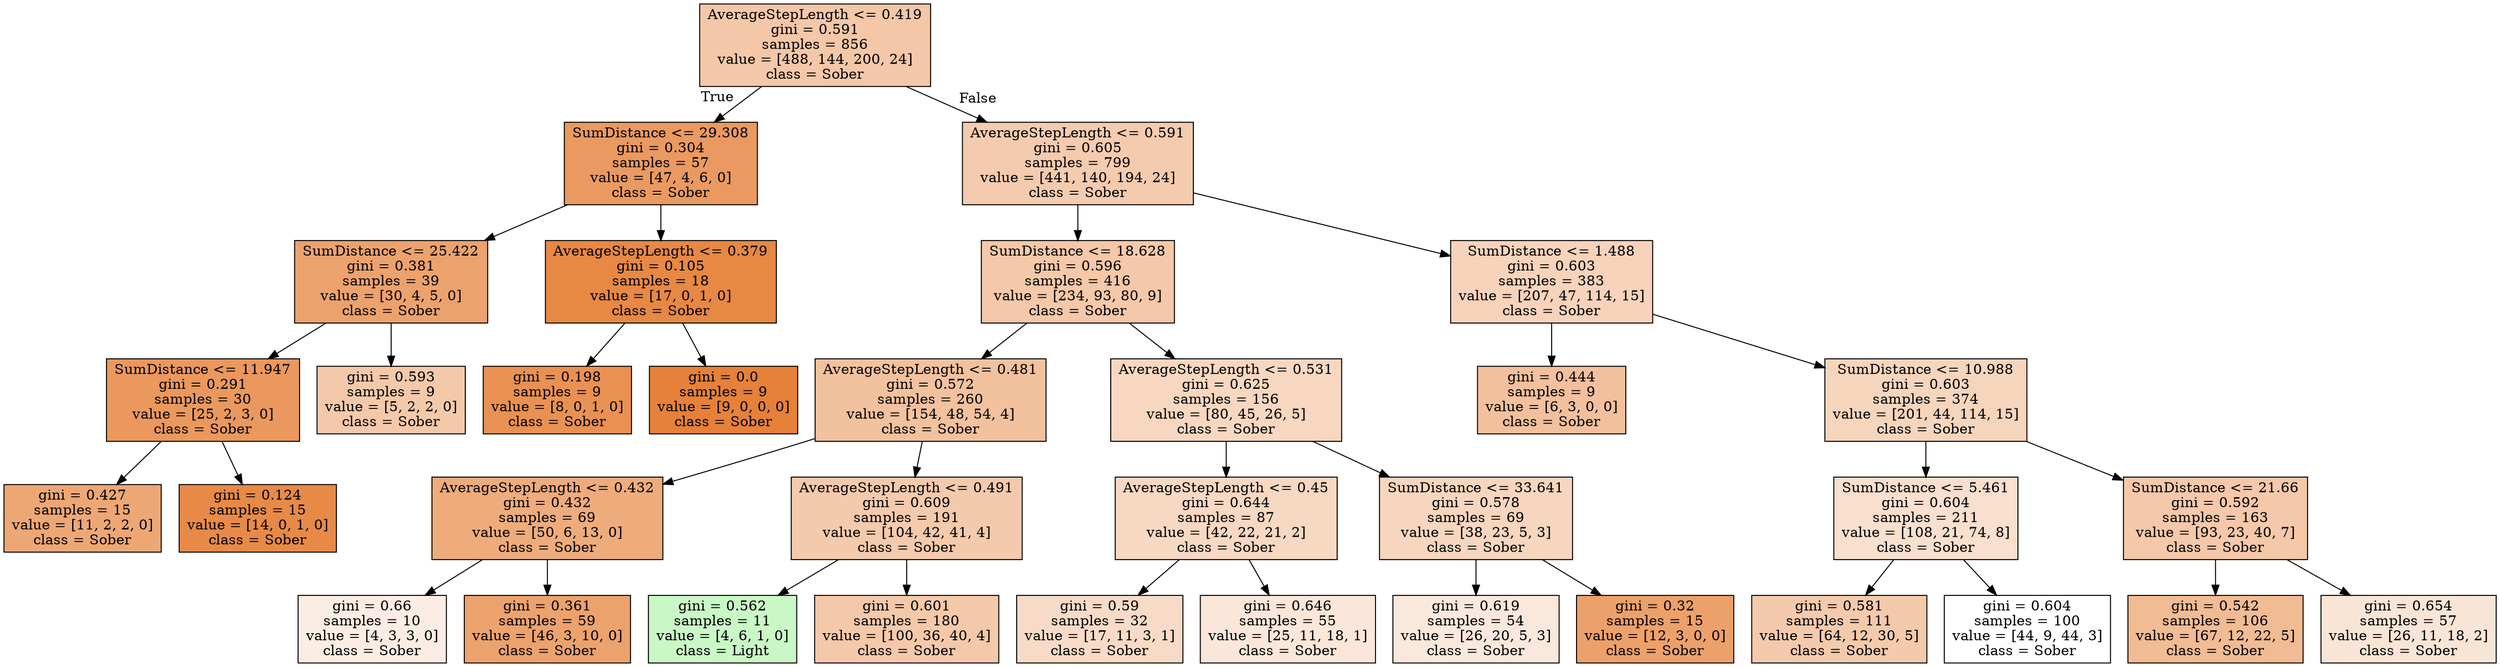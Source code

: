digraph Tree {
node [shape=box, style="filled", color="black"] ;
0 [label="AverageStepLength <= 0.419\ngini = 0.591\nsamples = 856\nvalue = [488, 144, 200, 24]\nclass = Sober", fillcolor="#e5813970"] ;
1 [label="SumDistance <= 29.308\ngini = 0.304\nsamples = 57\nvalue = [47, 4, 6, 0]\nclass = Sober", fillcolor="#e58139cd"] ;
0 -> 1 [labeldistance=2.5, labelangle=45, headlabel="True"] ;
2 [label="SumDistance <= 25.422\ngini = 0.381\nsamples = 39\nvalue = [30, 4, 5, 0]\nclass = Sober", fillcolor="#e58139bc"] ;
1 -> 2 ;
3 [label="SumDistance <= 11.947\ngini = 0.291\nsamples = 30\nvalue = [25, 2, 3, 0]\nclass = Sober", fillcolor="#e58139d0"] ;
2 -> 3 ;
4 [label="gini = 0.427\nsamples = 15\nvalue = [11, 2, 2, 0]\nclass = Sober", fillcolor="#e58139b1"] ;
3 -> 4 ;
5 [label="gini = 0.124\nsamples = 15\nvalue = [14, 0, 1, 0]\nclass = Sober", fillcolor="#e58139ed"] ;
3 -> 5 ;
6 [label="gini = 0.593\nsamples = 9\nvalue = [5, 2, 2, 0]\nclass = Sober", fillcolor="#e581396d"] ;
2 -> 6 ;
7 [label="AverageStepLength <= 0.379\ngini = 0.105\nsamples = 18\nvalue = [17, 0, 1, 0]\nclass = Sober", fillcolor="#e58139f0"] ;
1 -> 7 ;
8 [label="gini = 0.198\nsamples = 9\nvalue = [8, 0, 1, 0]\nclass = Sober", fillcolor="#e58139df"] ;
7 -> 8 ;
9 [label="gini = 0.0\nsamples = 9\nvalue = [9, 0, 0, 0]\nclass = Sober", fillcolor="#e58139ff"] ;
7 -> 9 ;
10 [label="AverageStepLength <= 0.591\ngini = 0.605\nsamples = 799\nvalue = [441, 140, 194, 24]\nclass = Sober", fillcolor="#e5813968"] ;
0 -> 10 [labeldistance=2.5, labelangle=-45, headlabel="False"] ;
11 [label="SumDistance <= 18.628\ngini = 0.596\nsamples = 416\nvalue = [234, 93, 80, 9]\nclass = Sober", fillcolor="#e581396f"] ;
10 -> 11 ;
12 [label="AverageStepLength <= 0.481\ngini = 0.572\nsamples = 260\nvalue = [154, 48, 54, 4]\nclass = Sober", fillcolor="#e581397c"] ;
11 -> 12 ;
13 [label="AverageStepLength <= 0.432\ngini = 0.432\nsamples = 69\nvalue = [50, 6, 13, 0]\nclass = Sober", fillcolor="#e58139a8"] ;
12 -> 13 ;
14 [label="gini = 0.66\nsamples = 10\nvalue = [4, 3, 3, 0]\nclass = Sober", fillcolor="#e5813924"] ;
13 -> 14 ;
15 [label="gini = 0.361\nsamples = 59\nvalue = [46, 3, 10, 0]\nclass = Sober", fillcolor="#e58139bb"] ;
13 -> 15 ;
16 [label="AverageStepLength <= 0.491\ngini = 0.609\nsamples = 191\nvalue = [104, 42, 41, 4]\nclass = Sober", fillcolor="#e581396a"] ;
12 -> 16 ;
17 [label="gini = 0.562\nsamples = 11\nvalue = [4, 6, 1, 0]\nclass = Light", fillcolor="#47e53949"] ;
16 -> 17 ;
18 [label="gini = 0.601\nsamples = 180\nvalue = [100, 36, 40, 4]\nclass = Sober", fillcolor="#e581396d"] ;
16 -> 18 ;
19 [label="AverageStepLength <= 0.531\ngini = 0.625\nsamples = 156\nvalue = [80, 45, 26, 5]\nclass = Sober", fillcolor="#e5813950"] ;
11 -> 19 ;
20 [label="AverageStepLength <= 0.45\ngini = 0.644\nsamples = 87\nvalue = [42, 22, 21, 2]\nclass = Sober", fillcolor="#e581394e"] ;
19 -> 20 ;
21 [label="gini = 0.59\nsamples = 32\nvalue = [17, 11, 3, 1]\nclass = Sober", fillcolor="#e5813949"] ;
20 -> 21 ;
22 [label="gini = 0.646\nsamples = 55\nvalue = [25, 11, 18, 1]\nclass = Sober", fillcolor="#e5813930"] ;
20 -> 22 ;
23 [label="SumDistance <= 33.641\ngini = 0.578\nsamples = 69\nvalue = [38, 23, 5, 3]\nclass = Sober", fillcolor="#e5813953"] ;
19 -> 23 ;
24 [label="gini = 0.619\nsamples = 54\nvalue = [26, 20, 5, 3]\nclass = Sober", fillcolor="#e581392d"] ;
23 -> 24 ;
25 [label="gini = 0.32\nsamples = 15\nvalue = [12, 3, 0, 0]\nclass = Sober", fillcolor="#e58139bf"] ;
23 -> 25 ;
26 [label="SumDistance <= 1.488\ngini = 0.603\nsamples = 383\nvalue = [207, 47, 114, 15]\nclass = Sober", fillcolor="#e5813958"] ;
10 -> 26 ;
27 [label="gini = 0.444\nsamples = 9\nvalue = [6, 3, 0, 0]\nclass = Sober", fillcolor="#e581397f"] ;
26 -> 27 ;
28 [label="SumDistance <= 10.988\ngini = 0.603\nsamples = 374\nvalue = [201, 44, 114, 15]\nclass = Sober", fillcolor="#e5813955"] ;
26 -> 28 ;
29 [label="SumDistance <= 5.461\ngini = 0.604\nsamples = 211\nvalue = [108, 21, 74, 8]\nclass = Sober", fillcolor="#e581393f"] ;
28 -> 29 ;
30 [label="gini = 0.581\nsamples = 111\nvalue = [64, 12, 30, 5]\nclass = Sober", fillcolor="#e581396b"] ;
29 -> 30 ;
31 [label="gini = 0.604\nsamples = 100\nvalue = [44, 9, 44, 3]\nclass = Sober", fillcolor="#e5813900"] ;
29 -> 31 ;
32 [label="SumDistance <= 21.66\ngini = 0.592\nsamples = 163\nvalue = [93, 23, 40, 7]\nclass = Sober", fillcolor="#e581396e"] ;
28 -> 32 ;
33 [label="gini = 0.542\nsamples = 106\nvalue = [67, 12, 22, 5]\nclass = Sober", fillcolor="#e5813989"] ;
32 -> 33 ;
34 [label="gini = 0.654\nsamples = 57\nvalue = [26, 11, 18, 2]\nclass = Sober", fillcolor="#e5813934"] ;
32 -> 34 ;
}